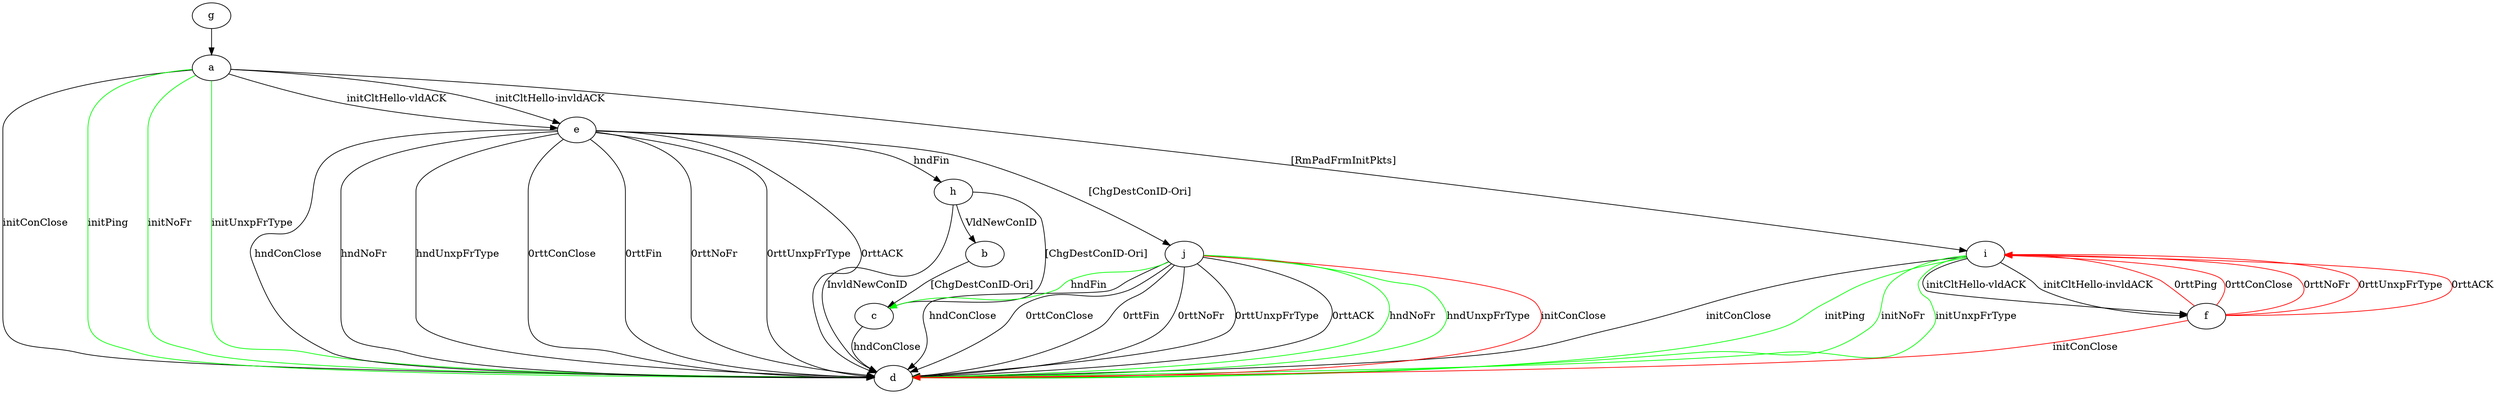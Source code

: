 digraph "" {
	a -> d	[key=0,
		label="initConClose "];
	a -> d	[key=1,
		color=green,
		label="initPing "];
	a -> d	[key=2,
		color=green,
		label="initNoFr "];
	a -> d	[key=3,
		color=green,
		label="initUnxpFrType "];
	a -> e	[key=0,
		label="initCltHello-vldACK "];
	a -> e	[key=1,
		label="initCltHello-invldACK "];
	a -> i	[key=0,
		label="[RmPadFrmInitPkts] "];
	b -> c	[key=0,
		label="[ChgDestConID-Ori] "];
	c -> d	[key=0,
		label="hndConClose "];
	e -> d	[key=0,
		label="hndConClose "];
	e -> d	[key=1,
		label="hndNoFr "];
	e -> d	[key=2,
		label="hndUnxpFrType "];
	e -> d	[key=3,
		label="0rttConClose "];
	e -> d	[key=4,
		label="0rttFin "];
	e -> d	[key=5,
		label="0rttNoFr "];
	e -> d	[key=6,
		label="0rttUnxpFrType "];
	e -> d	[key=7,
		label="0rttACK "];
	e -> h	[key=0,
		label="hndFin "];
	e -> j	[key=0,
		label="[ChgDestConID-Ori] "];
	f -> d	[key=0,
		color=red,
		label="initConClose "];
	f -> i	[key=0,
		color=red,
		label="0rttPing "];
	f -> i	[key=1,
		color=red,
		label="0rttConClose "];
	f -> i	[key=2,
		color=red,
		label="0rttNoFr "];
	f -> i	[key=3,
		color=red,
		label="0rttUnxpFrType "];
	f -> i	[key=4,
		color=red,
		label="0rttACK "];
	g -> a	[key=0];
	h -> b	[key=0,
		label="VldNewConID "];
	h -> c	[key=0,
		label="[ChgDestConID-Ori] "];
	h -> d	[key=0,
		label="InvldNewConID "];
	i -> d	[key=0,
		label="initConClose "];
	i -> d	[key=1,
		color=green,
		label="initPing "];
	i -> d	[key=2,
		color=green,
		label="initNoFr "];
	i -> d	[key=3,
		color=green,
		label="initUnxpFrType "];
	i -> f	[key=0,
		label="initCltHello-vldACK "];
	i -> f	[key=1,
		label="initCltHello-invldACK "];
	j -> c	[key=0,
		color=green,
		label="hndFin "];
	j -> d	[key=0,
		label="hndConClose "];
	j -> d	[key=1,
		label="0rttConClose "];
	j -> d	[key=2,
		label="0rttFin "];
	j -> d	[key=3,
		label="0rttNoFr "];
	j -> d	[key=4,
		label="0rttUnxpFrType "];
	j -> d	[key=5,
		label="0rttACK "];
	j -> d	[key=6,
		color=green,
		label="hndNoFr "];
	j -> d	[key=7,
		color=green,
		label="hndUnxpFrType "];
	j -> d	[key=8,
		color=red,
		label="initConClose "];
}
